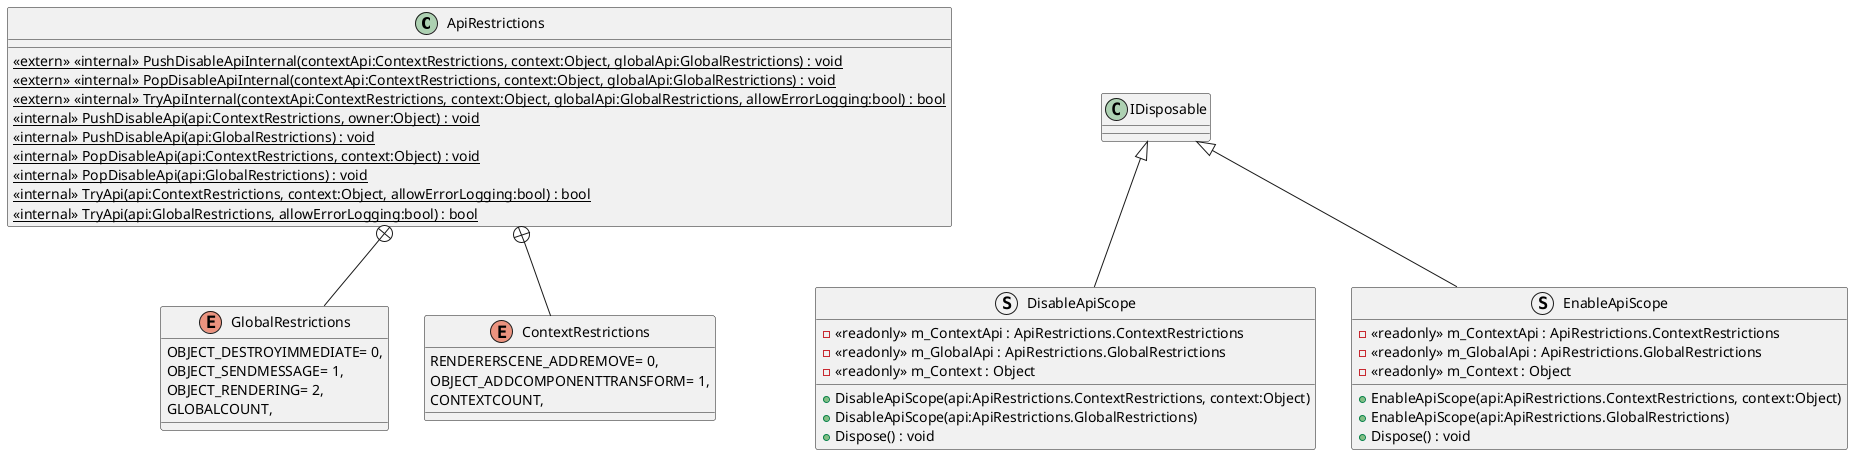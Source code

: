 @startuml
class ApiRestrictions {
    <<extern>> {static} <<internal>> PushDisableApiInternal(contextApi:ContextRestrictions, context:Object, globalApi:GlobalRestrictions) : void
    <<extern>> {static} <<internal>> PopDisableApiInternal(contextApi:ContextRestrictions, context:Object, globalApi:GlobalRestrictions) : void
    <<extern>> {static} <<internal>> TryApiInternal(contextApi:ContextRestrictions, context:Object, globalApi:GlobalRestrictions, allowErrorLogging:bool) : bool
    {static} <<internal>> PushDisableApi(api:ContextRestrictions, owner:Object) : void
    {static} <<internal>> PushDisableApi(api:GlobalRestrictions) : void
    {static} <<internal>> PopDisableApi(api:ContextRestrictions, context:Object) : void
    {static} <<internal>> PopDisableApi(api:GlobalRestrictions) : void
    {static} <<internal>> TryApi(api:ContextRestrictions, context:Object, allowErrorLogging:bool) : bool
    {static} <<internal>> TryApi(api:GlobalRestrictions, allowErrorLogging:bool) : bool
}
struct DisableApiScope {
    + DisableApiScope(api:ApiRestrictions.ContextRestrictions, context:Object)
    + DisableApiScope(api:ApiRestrictions.GlobalRestrictions)
    + Dispose() : void
    - <<readonly>> m_ContextApi : ApiRestrictions.ContextRestrictions
    - <<readonly>> m_GlobalApi : ApiRestrictions.GlobalRestrictions
    - <<readonly>> m_Context : Object
}
struct EnableApiScope {
    + EnableApiScope(api:ApiRestrictions.ContextRestrictions, context:Object)
    + EnableApiScope(api:ApiRestrictions.GlobalRestrictions)
    + Dispose() : void
    - <<readonly>> m_ContextApi : ApiRestrictions.ContextRestrictions
    - <<readonly>> m_GlobalApi : ApiRestrictions.GlobalRestrictions
    - <<readonly>> m_Context : Object
}
enum GlobalRestrictions {
    OBJECT_DESTROYIMMEDIATE= 0,
    OBJECT_SENDMESSAGE= 1,
    OBJECT_RENDERING= 2,
    GLOBALCOUNT,
}
enum ContextRestrictions {
    RENDERERSCENE_ADDREMOVE= 0,
    OBJECT_ADDCOMPONENTTRANSFORM= 1,
    CONTEXTCOUNT,
}
IDisposable <|-- DisableApiScope
IDisposable <|-- EnableApiScope
ApiRestrictions +-- GlobalRestrictions
ApiRestrictions +-- ContextRestrictions
@enduml
